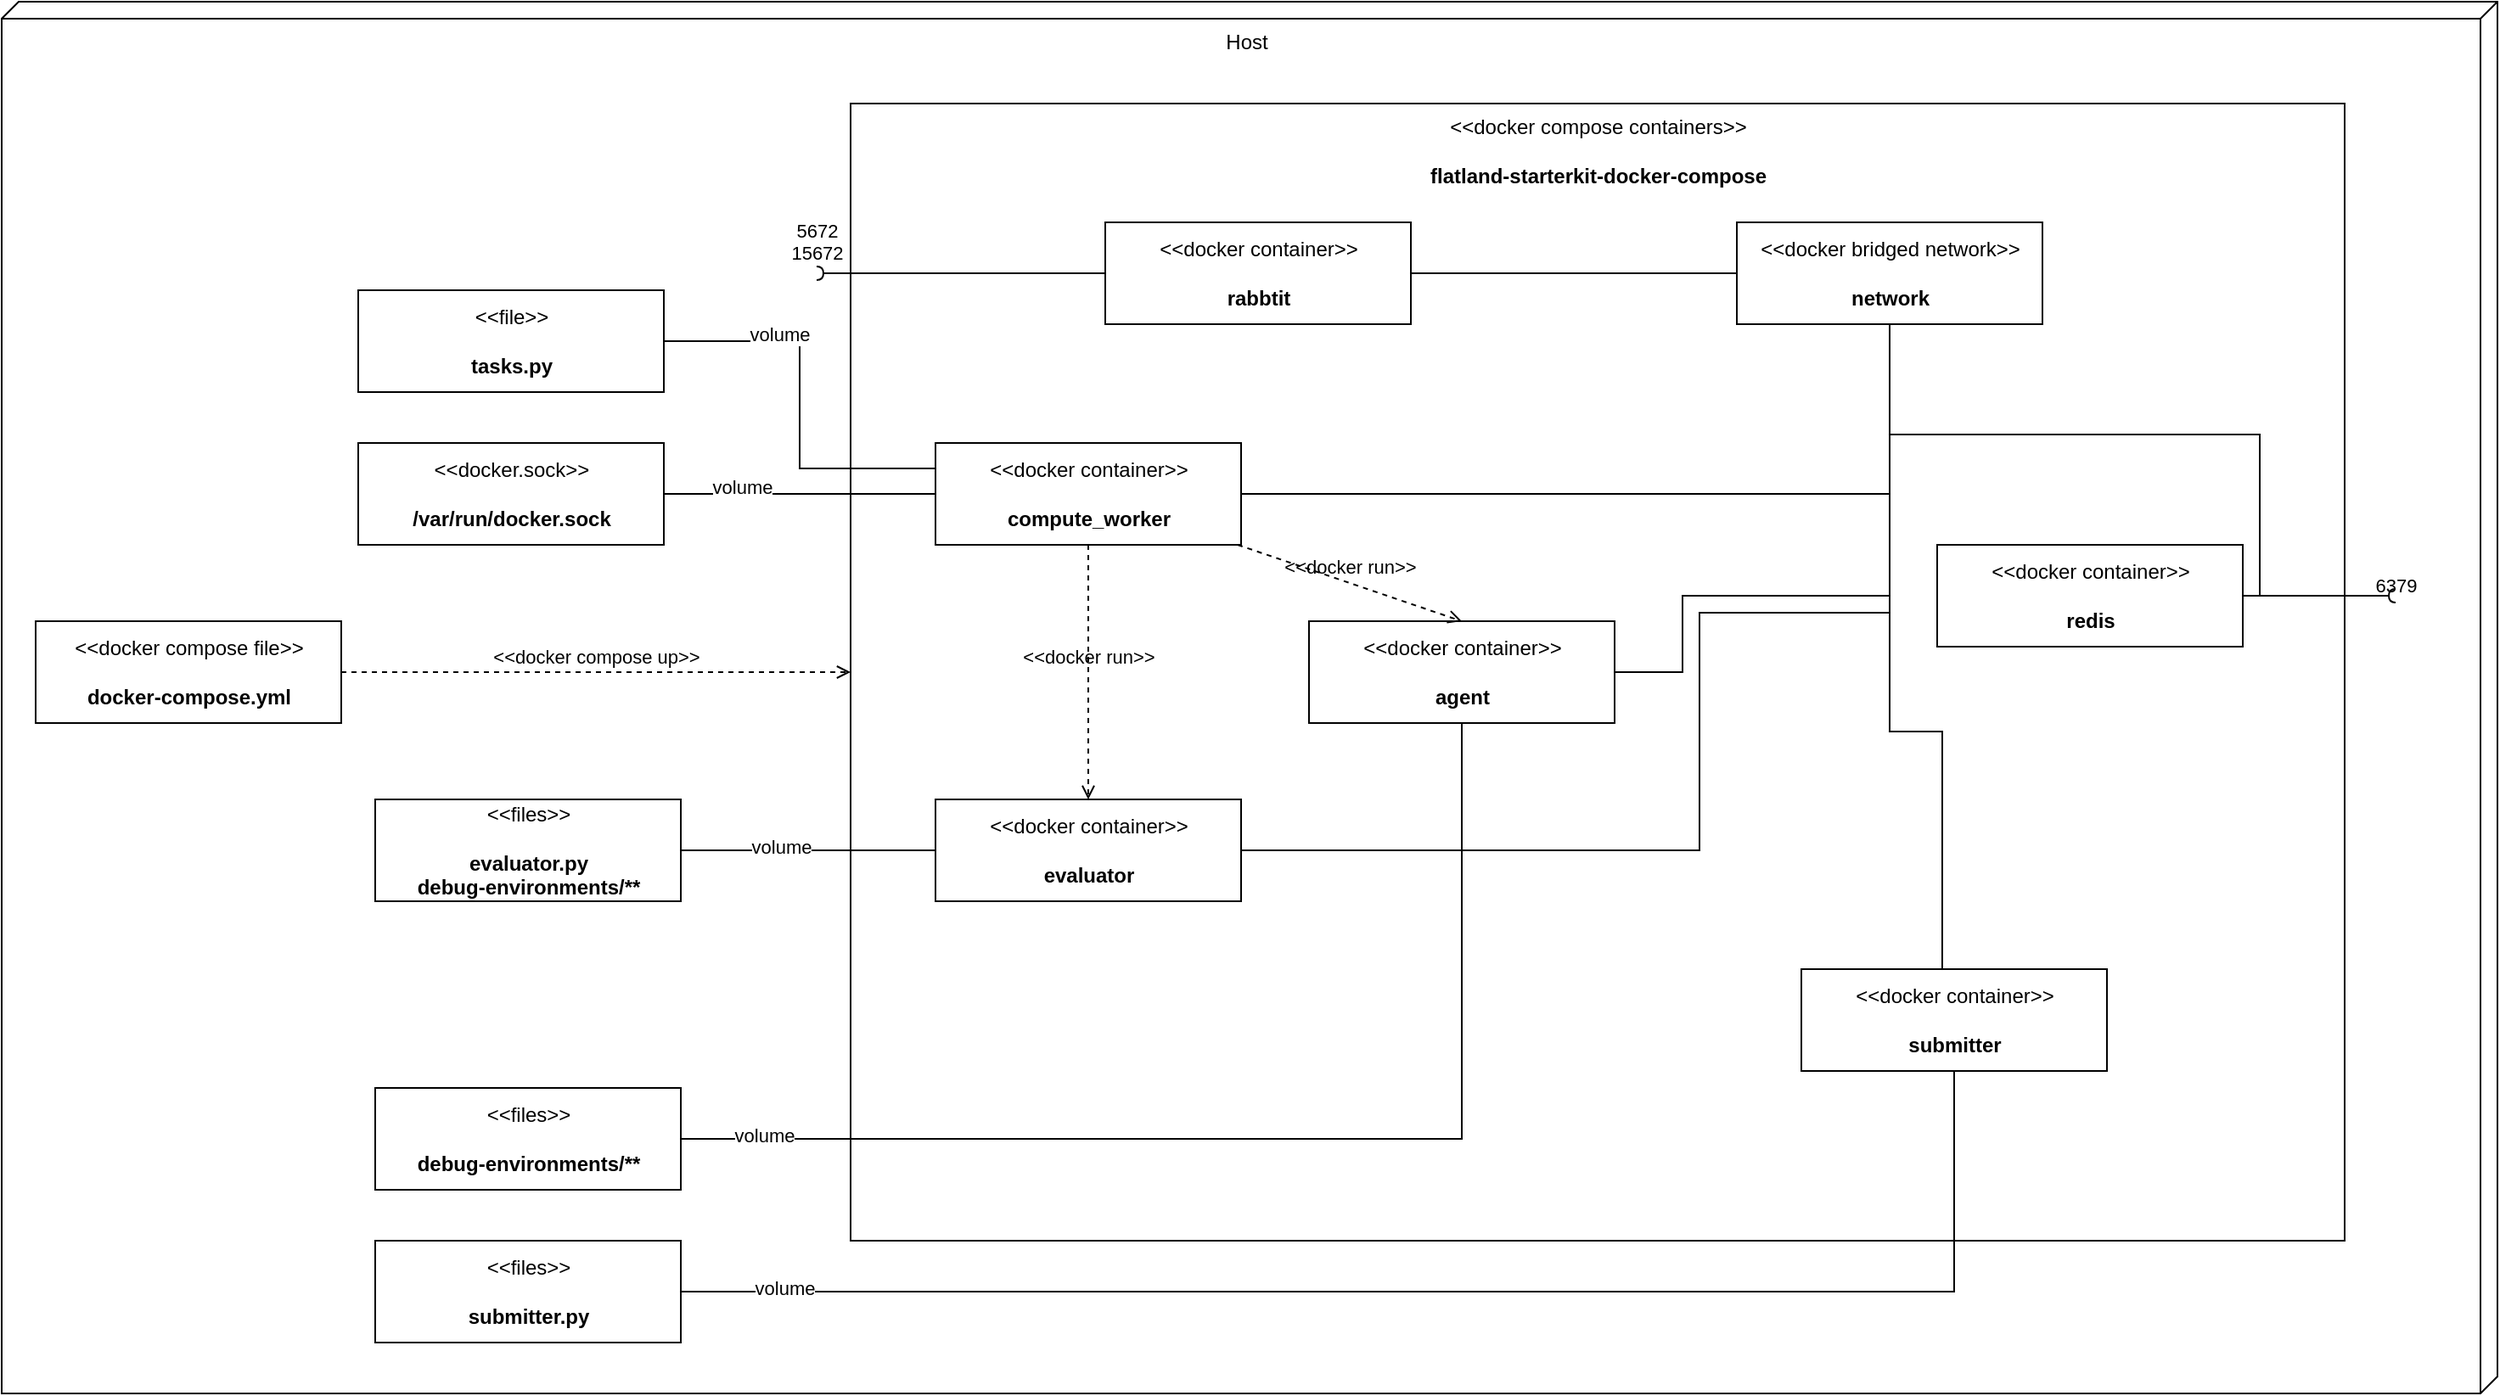 <mxfile version="16.5.1" type="device"><diagram id="rjE46NqALcPQETAFQC7w" name="Page-1"><mxGraphModel dx="1687" dy="1464" grid="1" gridSize="10" guides="1" tooltips="1" connect="1" arrows="1" fold="1" page="1" pageScale="1" pageWidth="827" pageHeight="1169" math="0" shadow="0"><root><mxCell id="0"/><mxCell id="1" parent="0"/><mxCell id="x5gmSAWQPTxMxZhF_Vwx-6" value="Host" style="verticalAlign=top;align=center;shape=cube;size=10;direction=south;fontStyle=0;html=1;boundedLbl=1;spacingLeft=5;" vertex="1" parent="1"><mxGeometry x="900" y="230" width="1470" height="820" as="geometry"/></mxCell><mxCell id="x5gmSAWQPTxMxZhF_Vwx-18" value="&amp;lt;&amp;lt;docker compose containers&amp;gt;&amp;gt;&lt;br&gt;&lt;br&gt;&lt;b&gt;flatland-starterkit-docker-compose&lt;/b&gt;" style="text;html=1;align=center;verticalAlign=top;dashed=0;fillColor=none;strokeColor=#000000;" vertex="1" parent="1"><mxGeometry x="1400" y="290" width="880" height="670" as="geometry"/></mxCell><mxCell id="x5gmSAWQPTxMxZhF_Vwx-8" value="&amp;lt;&amp;lt;docker container&amp;gt;&amp;gt;&lt;br&gt;&lt;br&gt;&lt;b&gt;rabbtit&lt;/b&gt;" style="text;html=1;align=center;verticalAlign=middle;dashed=0;fillColor=#ffffff;strokeColor=#000000;" vertex="1" parent="1"><mxGeometry x="1550" y="360" width="180" height="60" as="geometry"/></mxCell><mxCell id="x5gmSAWQPTxMxZhF_Vwx-14" value="&amp;lt;&amp;lt;docker container&amp;gt;&amp;gt;&lt;br&gt;&lt;br&gt;&lt;b&gt;redis&lt;/b&gt;" style="text;html=1;align=center;verticalAlign=middle;dashed=0;fillColor=#ffffff;strokeColor=#000000;" vertex="1" parent="1"><mxGeometry x="2040" y="550" width="180" height="60" as="geometry"/></mxCell><mxCell id="x5gmSAWQPTxMxZhF_Vwx-15" value="&amp;lt;&amp;lt;docker container&amp;gt;&amp;gt;&lt;br&gt;&lt;br&gt;&lt;b&gt;compute_worker&lt;/b&gt;" style="text;html=1;align=center;verticalAlign=middle;dashed=0;fillColor=#ffffff;strokeColor=#000000;" vertex="1" parent="1"><mxGeometry x="1450" y="490" width="180" height="60" as="geometry"/></mxCell><mxCell id="x5gmSAWQPTxMxZhF_Vwx-13" value="&amp;lt;&amp;lt;docker bridged network&amp;gt;&amp;gt;&lt;br&gt;&lt;br&gt;&lt;b&gt;network&lt;/b&gt;" style="text;html=1;align=center;verticalAlign=middle;dashed=0;fillColor=#ffffff;strokeColor=#000000;" vertex="1" parent="1"><mxGeometry x="1922" y="360" width="180" height="60" as="geometry"/></mxCell><mxCell id="x5gmSAWQPTxMxZhF_Vwx-16" value="&amp;lt;&amp;lt;docker compose file&amp;gt;&amp;gt;&lt;br&gt;&lt;br&gt;&lt;b&gt;docker-compose.yml&lt;/b&gt;" style="text;html=1;align=center;verticalAlign=middle;dashed=0;fillColor=#ffffff;strokeColor=#000000;" vertex="1" parent="1"><mxGeometry x="920" y="595" width="180" height="60" as="geometry"/></mxCell><mxCell id="x5gmSAWQPTxMxZhF_Vwx-17" value="&amp;lt;&amp;lt;docker compose up&amp;gt;&amp;gt;" style="html=1;verticalAlign=bottom;labelBackgroundColor=none;endArrow=open;endFill=0;dashed=1;rounded=0;exitX=1;exitY=0.5;exitDx=0;exitDy=0;" edge="1" parent="1" source="x5gmSAWQPTxMxZhF_Vwx-16" target="x5gmSAWQPTxMxZhF_Vwx-18"><mxGeometry width="160" relative="1" as="geometry"><mxPoint x="1640" y="960" as="sourcePoint"/><mxPoint x="1800" y="960" as="targetPoint"/></mxGeometry></mxCell><mxCell id="x5gmSAWQPTxMxZhF_Vwx-19" value="5672&lt;br&gt;15672" style="html=1;verticalAlign=bottom;labelBackgroundColor=none;startArrow=halfCircle;startFill=0;startSize=2;endArrow=none;rounded=0;entryX=0;entryY=0.5;entryDx=0;entryDy=0;" edge="1" parent="1" target="x5gmSAWQPTxMxZhF_Vwx-8"><mxGeometry x="-1" y="3" relative="1" as="geometry"><mxPoint x="1380" y="390" as="sourcePoint"/><mxPoint x="1200" y="570" as="targetPoint"/></mxGeometry></mxCell><mxCell id="x5gmSAWQPTxMxZhF_Vwx-20" value="" style="endArrow=none;html=1;rounded=0;entryX=0;entryY=0.5;entryDx=0;entryDy=0;exitX=1;exitY=0.5;exitDx=0;exitDy=0;" edge="1" parent="1" source="x5gmSAWQPTxMxZhF_Vwx-8" target="x5gmSAWQPTxMxZhF_Vwx-13"><mxGeometry width="50" height="50" relative="1" as="geometry"><mxPoint x="1090" y="590" as="sourcePoint"/><mxPoint x="1140" y="540" as="targetPoint"/></mxGeometry></mxCell><mxCell id="x5gmSAWQPTxMxZhF_Vwx-21" value="" style="endArrow=none;html=1;rounded=0;exitX=1;exitY=0.5;exitDx=0;exitDy=0;edgeStyle=orthogonalEdgeStyle;" edge="1" parent="1" source="x5gmSAWQPTxMxZhF_Vwx-14" target="x5gmSAWQPTxMxZhF_Vwx-13"><mxGeometry width="50" height="50" relative="1" as="geometry"><mxPoint x="1810" y="400" as="sourcePoint"/><mxPoint x="1932" y="400" as="targetPoint"/></mxGeometry></mxCell><mxCell id="x5gmSAWQPTxMxZhF_Vwx-22" value="" style="endArrow=none;html=1;rounded=0;exitX=1;exitY=0.5;exitDx=0;exitDy=0;edgeStyle=orthogonalEdgeStyle;entryX=0.5;entryY=1;entryDx=0;entryDy=0;" edge="1" parent="1" source="x5gmSAWQPTxMxZhF_Vwx-15" target="x5gmSAWQPTxMxZhF_Vwx-13"><mxGeometry width="50" height="50" relative="1" as="geometry"><mxPoint x="1810" y="480" as="sourcePoint"/><mxPoint x="2022" y="430" as="targetPoint"/></mxGeometry></mxCell><mxCell id="x5gmSAWQPTxMxZhF_Vwx-23" value="&amp;lt;&amp;lt;docker container&amp;gt;&amp;gt;&lt;br&gt;&lt;br&gt;&lt;b&gt;evaluator&lt;/b&gt;" style="text;html=1;align=center;verticalAlign=middle;dashed=0;fillColor=#ffffff;strokeColor=#000000;" vertex="1" parent="1"><mxGeometry x="1450" y="700" width="180" height="60" as="geometry"/></mxCell><mxCell id="x5gmSAWQPTxMxZhF_Vwx-24" value="&amp;lt;&amp;lt;docker container&amp;gt;&amp;gt;&lt;br&gt;&lt;br&gt;&lt;b&gt;agent&lt;/b&gt;" style="text;html=1;align=center;verticalAlign=middle;dashed=0;fillColor=#ffffff;strokeColor=#000000;" vertex="1" parent="1"><mxGeometry x="1670" y="595" width="180" height="60" as="geometry"/></mxCell><mxCell id="x5gmSAWQPTxMxZhF_Vwx-25" value="&amp;lt;&amp;lt;docker run&amp;gt;&amp;gt;" style="html=1;verticalAlign=bottom;labelBackgroundColor=none;endArrow=open;endFill=0;dashed=1;rounded=0;" edge="1" parent="1" source="x5gmSAWQPTxMxZhF_Vwx-15" target="x5gmSAWQPTxMxZhF_Vwx-23"><mxGeometry width="160" relative="1" as="geometry"><mxPoint x="1400" y="575" as="sourcePoint"/><mxPoint x="1510" y="575" as="targetPoint"/></mxGeometry></mxCell><mxCell id="x5gmSAWQPTxMxZhF_Vwx-26" value="&amp;lt;&amp;lt;docker run&amp;gt;&amp;gt;" style="html=1;verticalAlign=bottom;labelBackgroundColor=none;endArrow=open;endFill=0;dashed=1;rounded=0;entryX=0.5;entryY=0;entryDx=0;entryDy=0;" edge="1" parent="1" source="x5gmSAWQPTxMxZhF_Vwx-15" target="x5gmSAWQPTxMxZhF_Vwx-24"><mxGeometry width="160" relative="1" as="geometry"><mxPoint x="1711.144" y="594.5" as="sourcePoint"/><mxPoint x="1688.856" y="670" as="targetPoint"/></mxGeometry></mxCell><mxCell id="x5gmSAWQPTxMxZhF_Vwx-27" value="&amp;lt;&amp;lt;docker container&amp;gt;&amp;gt;&lt;br&gt;&lt;br&gt;&lt;b&gt;submitter&lt;/b&gt;" style="text;html=1;align=center;verticalAlign=middle;dashed=0;fillColor=#ffffff;strokeColor=#000000;" vertex="1" parent="1"><mxGeometry x="1960" y="800" width="180" height="60" as="geometry"/></mxCell><mxCell id="x5gmSAWQPTxMxZhF_Vwx-28" value="" style="endArrow=none;html=1;rounded=0;edgeStyle=orthogonalEdgeStyle;entryX=0.5;entryY=1;entryDx=0;entryDy=0;" edge="1" parent="1" source="x5gmSAWQPTxMxZhF_Vwx-24" target="x5gmSAWQPTxMxZhF_Vwx-13"><mxGeometry width="50" height="50" relative="1" as="geometry"><mxPoint x="2230" y="590" as="sourcePoint"/><mxPoint x="2022" y="430" as="targetPoint"/><Array as="points"><mxPoint x="1890" y="580"/><mxPoint x="2012" y="580"/></Array></mxGeometry></mxCell><mxCell id="x5gmSAWQPTxMxZhF_Vwx-30" value="" style="endArrow=none;html=1;rounded=0;edgeStyle=orthogonalEdgeStyle;entryX=0.5;entryY=1;entryDx=0;entryDy=0;exitX=0.461;exitY=0;exitDx=0;exitDy=0;exitPerimeter=0;" edge="1" parent="1" source="x5gmSAWQPTxMxZhF_Vwx-27" target="x5gmSAWQPTxMxZhF_Vwx-13"><mxGeometry width="50" height="50" relative="1" as="geometry"><mxPoint x="1900" y="670" as="sourcePoint"/><mxPoint x="2022" y="430" as="targetPoint"/><Array as="points"><mxPoint x="2043" y="660"/><mxPoint x="2012" y="660"/></Array></mxGeometry></mxCell><mxCell id="x5gmSAWQPTxMxZhF_Vwx-31" value="" style="endArrow=none;html=1;rounded=0;edgeStyle=orthogonalEdgeStyle;entryX=0.5;entryY=1;entryDx=0;entryDy=0;" edge="1" parent="1" source="x5gmSAWQPTxMxZhF_Vwx-23" target="x5gmSAWQPTxMxZhF_Vwx-13"><mxGeometry width="50" height="50" relative="1" as="geometry"><mxPoint x="1900" y="670" as="sourcePoint"/><mxPoint x="2022" y="430" as="targetPoint"/><Array as="points"><mxPoint x="1900" y="730"/><mxPoint x="1900" y="590"/><mxPoint x="2012" y="590"/></Array></mxGeometry></mxCell><mxCell id="x5gmSAWQPTxMxZhF_Vwx-32" value="6379" style="html=1;verticalAlign=bottom;labelBackgroundColor=none;startArrow=halfCircle;startFill=0;startSize=2;endArrow=none;rounded=0;" edge="1" parent="1" target="x5gmSAWQPTxMxZhF_Vwx-14"><mxGeometry x="-1" y="3" relative="1" as="geometry"><mxPoint x="2310" y="580" as="sourcePoint"/><mxPoint x="1560" y="400" as="targetPoint"/></mxGeometry></mxCell><mxCell id="x5gmSAWQPTxMxZhF_Vwx-33" value="&amp;lt;&amp;lt;files&amp;gt;&amp;gt;&lt;br&gt;&lt;br&gt;&lt;b&gt;evaluator.py&lt;br&gt;debug-environments/**&lt;br&gt;&lt;/b&gt;" style="text;html=1;align=center;verticalAlign=middle;dashed=0;fillColor=#ffffff;strokeColor=#000000;" vertex="1" parent="1"><mxGeometry x="1120" y="700" width="180" height="60" as="geometry"/></mxCell><mxCell id="x5gmSAWQPTxMxZhF_Vwx-35" value="" style="endArrow=none;html=1;rounded=0;entryX=0;entryY=0.5;entryDx=0;entryDy=0;exitX=1;exitY=0.5;exitDx=0;exitDy=0;edgeStyle=orthogonalEdgeStyle;" edge="1" parent="1" source="x5gmSAWQPTxMxZhF_Vwx-33" target="x5gmSAWQPTxMxZhF_Vwx-23"><mxGeometry width="50" height="50" relative="1" as="geometry"><mxPoint x="1090" y="590" as="sourcePoint"/><mxPoint x="1140" y="540" as="targetPoint"/></mxGeometry></mxCell><mxCell id="x5gmSAWQPTxMxZhF_Vwx-41" value="volume" style="edgeLabel;html=1;align=center;verticalAlign=middle;resizable=0;points=[];" vertex="1" connectable="0" parent="x5gmSAWQPTxMxZhF_Vwx-35"><mxGeometry x="-0.213" y="2" relative="1" as="geometry"><mxPoint as="offset"/></mxGeometry></mxCell><mxCell id="x5gmSAWQPTxMxZhF_Vwx-36" value="&amp;lt;&amp;lt;files&amp;gt;&amp;gt;&lt;br&gt;&lt;br&gt;&lt;b&gt;debug-environments/**&lt;br&gt;&lt;/b&gt;" style="text;html=1;align=center;verticalAlign=middle;dashed=0;fillColor=#ffffff;strokeColor=#000000;" vertex="1" parent="1"><mxGeometry x="1120" y="870" width="180" height="60" as="geometry"/></mxCell><mxCell id="x5gmSAWQPTxMxZhF_Vwx-37" value="" style="endArrow=none;html=1;rounded=0;exitX=1;exitY=0.5;exitDx=0;exitDy=0;edgeStyle=orthogonalEdgeStyle;" edge="1" parent="1" source="x5gmSAWQPTxMxZhF_Vwx-36" target="x5gmSAWQPTxMxZhF_Vwx-24"><mxGeometry width="50" height="50" relative="1" as="geometry"><mxPoint x="1310" y="740" as="sourcePoint"/><mxPoint x="1460" y="740" as="targetPoint"/></mxGeometry></mxCell><mxCell id="x5gmSAWQPTxMxZhF_Vwx-42" value="volume" style="edgeLabel;html=1;align=center;verticalAlign=middle;resizable=0;points=[];" vertex="1" connectable="0" parent="x5gmSAWQPTxMxZhF_Vwx-37"><mxGeometry x="-0.863" y="2" relative="1" as="geometry"><mxPoint as="offset"/></mxGeometry></mxCell><mxCell id="x5gmSAWQPTxMxZhF_Vwx-38" value="&amp;lt;&amp;lt;docker.sock&amp;gt;&amp;gt;&lt;br&gt;&lt;br&gt;&lt;b&gt;/var/run/docker.sock&lt;/b&gt;" style="text;html=1;align=center;verticalAlign=middle;dashed=0;fillColor=#ffffff;strokeColor=#000000;" vertex="1" parent="1"><mxGeometry x="1110" y="490" width="180" height="60" as="geometry"/></mxCell><mxCell id="x5gmSAWQPTxMxZhF_Vwx-39" value="" style="endArrow=none;html=1;rounded=0;entryX=0;entryY=0.5;entryDx=0;entryDy=0;exitX=1;exitY=0.5;exitDx=0;exitDy=0;edgeStyle=orthogonalEdgeStyle;" edge="1" parent="1" source="x5gmSAWQPTxMxZhF_Vwx-38" target="x5gmSAWQPTxMxZhF_Vwx-15"><mxGeometry width="50" height="50" relative="1" as="geometry"><mxPoint x="1310" y="910" as="sourcePoint"/><mxPoint x="1970" y="840" as="targetPoint"/></mxGeometry></mxCell><mxCell id="x5gmSAWQPTxMxZhF_Vwx-40" value="volume" style="edgeLabel;html=1;align=center;verticalAlign=middle;resizable=0;points=[];" vertex="1" connectable="0" parent="x5gmSAWQPTxMxZhF_Vwx-39"><mxGeometry x="-0.425" y="4" relative="1" as="geometry"><mxPoint as="offset"/></mxGeometry></mxCell><mxCell id="x5gmSAWQPTxMxZhF_Vwx-43" value="&amp;lt;&amp;lt;file&amp;gt;&amp;gt;&lt;br&gt;&lt;br&gt;&lt;b&gt;tasks.py&lt;/b&gt;" style="text;html=1;align=center;verticalAlign=middle;dashed=0;fillColor=#ffffff;strokeColor=#000000;" vertex="1" parent="1"><mxGeometry x="1110" y="400" width="180" height="60" as="geometry"/></mxCell><mxCell id="x5gmSAWQPTxMxZhF_Vwx-45" value="" style="endArrow=none;html=1;rounded=0;entryX=0;entryY=0.25;entryDx=0;entryDy=0;exitX=1;exitY=0.5;exitDx=0;exitDy=0;edgeStyle=orthogonalEdgeStyle;" edge="1" parent="1" source="x5gmSAWQPTxMxZhF_Vwx-43" target="x5gmSAWQPTxMxZhF_Vwx-15"><mxGeometry width="50" height="50" relative="1" as="geometry"><mxPoint x="1300" y="530" as="sourcePoint"/><mxPoint x="1460" y="530" as="targetPoint"/></mxGeometry></mxCell><mxCell id="x5gmSAWQPTxMxZhF_Vwx-46" value="volume" style="edgeLabel;html=1;align=center;verticalAlign=middle;resizable=0;points=[];" vertex="1" connectable="0" parent="x5gmSAWQPTxMxZhF_Vwx-45"><mxGeometry x="-0.425" y="4" relative="1" as="geometry"><mxPoint as="offset"/></mxGeometry></mxCell><mxCell id="x5gmSAWQPTxMxZhF_Vwx-47" value="&amp;lt;&amp;lt;files&amp;gt;&amp;gt;&lt;br&gt;&lt;br&gt;&lt;b&gt;submitter.py&lt;br&gt;&lt;/b&gt;" style="text;html=1;align=center;verticalAlign=middle;dashed=0;fillColor=#ffffff;strokeColor=#000000;" vertex="1" parent="1"><mxGeometry x="1120" y="960" width="180" height="60" as="geometry"/></mxCell><mxCell id="x5gmSAWQPTxMxZhF_Vwx-48" value="" style="endArrow=none;html=1;rounded=0;exitX=1;exitY=0.5;exitDx=0;exitDy=0;edgeStyle=orthogonalEdgeStyle;" edge="1" parent="1" source="x5gmSAWQPTxMxZhF_Vwx-47" target="x5gmSAWQPTxMxZhF_Vwx-27"><mxGeometry width="50" height="50" relative="1" as="geometry"><mxPoint x="1310" y="910" as="sourcePoint"/><mxPoint x="1770" y="665" as="targetPoint"/></mxGeometry></mxCell><mxCell id="x5gmSAWQPTxMxZhF_Vwx-49" value="volume" style="edgeLabel;html=1;align=center;verticalAlign=middle;resizable=0;points=[];" vertex="1" connectable="0" parent="x5gmSAWQPTxMxZhF_Vwx-48"><mxGeometry x="-0.863" y="2" relative="1" as="geometry"><mxPoint as="offset"/></mxGeometry></mxCell></root></mxGraphModel></diagram></mxfile>